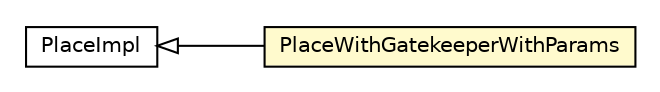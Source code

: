 #!/usr/local/bin/dot
#
# Class diagram 
# Generated by UMLGraph version R5_6-24-gf6e263 (http://www.umlgraph.org/)
#

digraph G {
	edge [fontname="Helvetica",fontsize=10,labelfontname="Helvetica",labelfontsize=10];
	node [fontname="Helvetica",fontsize=10,shape=plaintext];
	nodesep=0.25;
	ranksep=0.5;
	rankdir=LR;
	// com.gwtplatform.mvp.client.proxy.PlaceWithGatekeeperWithParams
	c289131 [label=<<table title="com.gwtplatform.mvp.client.proxy.PlaceWithGatekeeperWithParams" border="0" cellborder="1" cellspacing="0" cellpadding="2" port="p" bgcolor="lemonChiffon" href="./PlaceWithGatekeeperWithParams.html">
		<tr><td><table border="0" cellspacing="0" cellpadding="1">
<tr><td align="center" balign="center"> PlaceWithGatekeeperWithParams </td></tr>
		</table></td></tr>
		</table>>, URL="./PlaceWithGatekeeperWithParams.html", fontname="Helvetica", fontcolor="black", fontsize=10.0];
	// com.gwtplatform.mvp.client.proxy.PlaceImpl
	c289138 [label=<<table title="com.gwtplatform.mvp.client.proxy.PlaceImpl" border="0" cellborder="1" cellspacing="0" cellpadding="2" port="p" href="./PlaceImpl.html">
		<tr><td><table border="0" cellspacing="0" cellpadding="1">
<tr><td align="center" balign="center"> PlaceImpl </td></tr>
		</table></td></tr>
		</table>>, URL="./PlaceImpl.html", fontname="Helvetica", fontcolor="black", fontsize=10.0];
	//com.gwtplatform.mvp.client.proxy.PlaceWithGatekeeperWithParams extends com.gwtplatform.mvp.client.proxy.PlaceImpl
	c289138:p -> c289131:p [dir=back,arrowtail=empty];
}

